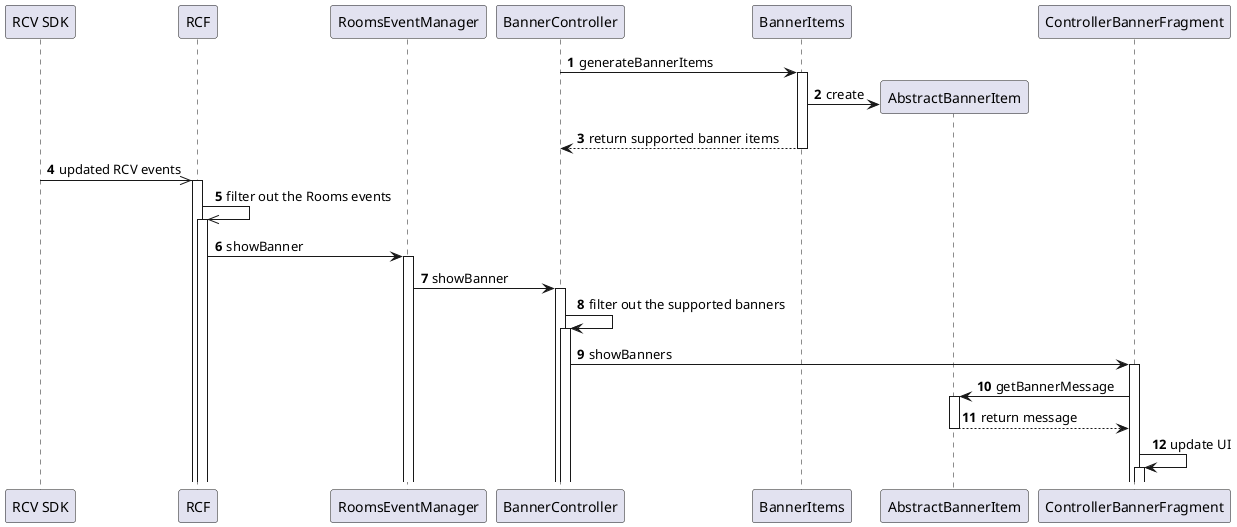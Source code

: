 @startuml
'https://plantuml.com/sequence-diagram

autonumber

participant "RCV SDK" as RCV order 0
participant RCF order 1
participant RoomsEventManager order 2
participant BannerController order 3
participant BannerItems order 4
participant AbstractBannerItem order 5
participant ControllerBannerFragment order 6

autoactivate on

BannerController -> BannerItems: generateBannerItems
BannerItems -> AbstractBannerItem **: create
return return supported banner items

RCV ->> RCF: updated RCV events

RCF ->> RCF: filter out the Rooms events

RCF -> RoomsEventManager: showBanner

RoomsEventManager -> BannerController: showBanner


BannerController -> BannerController: filter out the supported banners
BannerController -> ControllerBannerFragment: showBanners

ControllerBannerFragment -> AbstractBannerItem: getBannerMessage
return return message
ControllerBannerFragment -> ControllerBannerFragment: update UI

@enduml
